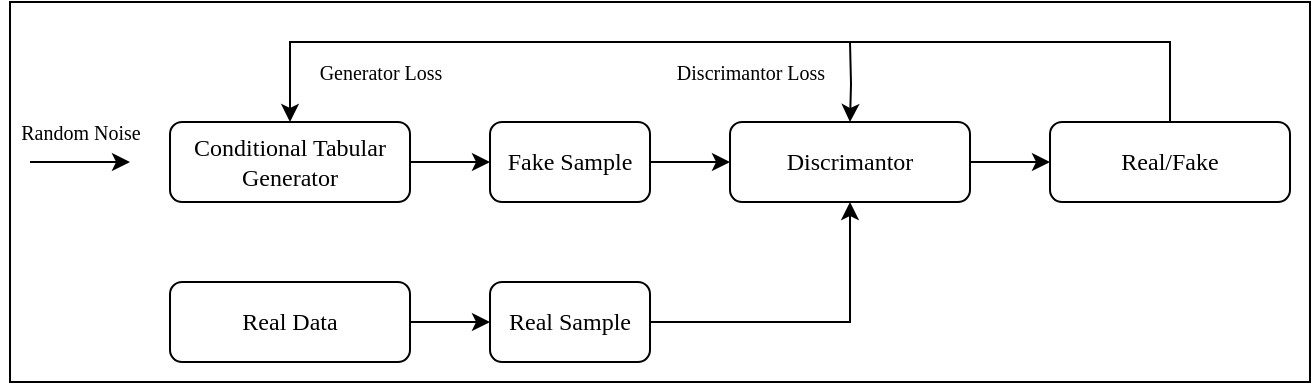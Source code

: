 <mxfile version="26.2.12">
  <diagram name="Page-1" id="ruMHbyUwUrJpFppGkPAT">
    <mxGraphModel grid="1" page="1" gridSize="10" guides="1" tooltips="1" connect="1" arrows="1" fold="1" pageScale="1" pageWidth="1100" pageHeight="850" math="0" shadow="0">
      <root>
        <mxCell id="0" />
        <mxCell id="1" parent="0" />
        <mxCell id="sT1aTnAqG-pdI71WQenC-19" value="" style="rounded=0;whiteSpace=wrap;html=1;" vertex="1" parent="1">
          <mxGeometry x="200" y="100" width="650" height="190" as="geometry" />
        </mxCell>
        <mxCell id="sT1aTnAqG-pdI71WQenC-12" value="" style="edgeStyle=orthogonalEdgeStyle;rounded=0;orthogonalLoop=1;jettySize=auto;html=1;fontFamily=Times New Roman;" edge="1" parent="1" source="sT1aTnAqG-pdI71WQenC-1" target="sT1aTnAqG-pdI71WQenC-6">
          <mxGeometry relative="1" as="geometry" />
        </mxCell>
        <mxCell id="sT1aTnAqG-pdI71WQenC-1" value="Conditional Tabular&lt;div&gt;Generator&lt;/div&gt;" style="rounded=1;whiteSpace=wrap;html=1;fontFamily=Times New Roman;" vertex="1" parent="1">
          <mxGeometry x="280" y="160" width="120" height="40" as="geometry" />
        </mxCell>
        <mxCell id="sT1aTnAqG-pdI71WQenC-3" value="&lt;font style=&quot;font-size: 10px;&quot;&gt;Random Noise&lt;/font&gt;" style="text;html=1;align=center;verticalAlign=middle;resizable=0;points=[];autosize=1;strokeColor=none;fillColor=none;fontFamily=Times New Roman;" vertex="1" parent="1">
          <mxGeometry x="195" y="150" width="80" height="30" as="geometry" />
        </mxCell>
        <mxCell id="sT1aTnAqG-pdI71WQenC-4" value="&lt;font style=&quot;font-size: 10px;&quot;&gt;Generator Loss&lt;/font&gt;" style="text;html=1;align=center;verticalAlign=middle;resizable=0;points=[];autosize=1;strokeColor=none;fillColor=none;fontFamily=Times New Roman;" vertex="1" parent="1">
          <mxGeometry x="345" y="120" width="80" height="30" as="geometry" />
        </mxCell>
        <mxCell id="sT1aTnAqG-pdI71WQenC-5" value="&lt;font style=&quot;font-size: 10px;&quot;&gt;Discrimantor Loss&lt;/font&gt;" style="text;html=1;align=center;verticalAlign=middle;resizable=0;points=[];autosize=1;strokeColor=none;fillColor=none;fontFamily=Times New Roman;" vertex="1" parent="1">
          <mxGeometry x="520" y="120" width="100" height="30" as="geometry" />
        </mxCell>
        <mxCell id="sT1aTnAqG-pdI71WQenC-13" value="" style="edgeStyle=orthogonalEdgeStyle;rounded=0;orthogonalLoop=1;jettySize=auto;html=1;fontFamily=Times New Roman;" edge="1" parent="1" source="sT1aTnAqG-pdI71WQenC-6" target="sT1aTnAqG-pdI71WQenC-9">
          <mxGeometry relative="1" as="geometry" />
        </mxCell>
        <mxCell id="sT1aTnAqG-pdI71WQenC-6" value="Fake Sample" style="rounded=1;whiteSpace=wrap;html=1;fontFamily=Times New Roman;" vertex="1" parent="1">
          <mxGeometry x="440" y="160" width="80" height="40" as="geometry" />
        </mxCell>
        <mxCell id="sT1aTnAqG-pdI71WQenC-16" style="edgeStyle=orthogonalEdgeStyle;rounded=0;orthogonalLoop=1;jettySize=auto;html=1;entryX=0.5;entryY=1;entryDx=0;entryDy=0;fontFamily=Times New Roman;" edge="1" parent="1" source="sT1aTnAqG-pdI71WQenC-7" target="sT1aTnAqG-pdI71WQenC-9">
          <mxGeometry relative="1" as="geometry" />
        </mxCell>
        <mxCell id="sT1aTnAqG-pdI71WQenC-7" value="Real Sample" style="rounded=1;whiteSpace=wrap;html=1;fontFamily=Times New Roman;" vertex="1" parent="1">
          <mxGeometry x="440" y="240" width="80" height="40" as="geometry" />
        </mxCell>
        <mxCell id="sT1aTnAqG-pdI71WQenC-15" value="" style="edgeStyle=orthogonalEdgeStyle;rounded=0;orthogonalLoop=1;jettySize=auto;html=1;fontFamily=Times New Roman;" edge="1" parent="1" source="sT1aTnAqG-pdI71WQenC-8" target="sT1aTnAqG-pdI71WQenC-7">
          <mxGeometry relative="1" as="geometry" />
        </mxCell>
        <mxCell id="sT1aTnAqG-pdI71WQenC-8" value="Real Data" style="rounded=1;whiteSpace=wrap;html=1;fontFamily=Times New Roman;" vertex="1" parent="1">
          <mxGeometry x="280" y="240" width="120" height="40" as="geometry" />
        </mxCell>
        <mxCell id="sT1aTnAqG-pdI71WQenC-14" value="" style="edgeStyle=orthogonalEdgeStyle;rounded=0;orthogonalLoop=1;jettySize=auto;html=1;fontFamily=Times New Roman;" edge="1" parent="1" source="sT1aTnAqG-pdI71WQenC-9" target="sT1aTnAqG-pdI71WQenC-10">
          <mxGeometry relative="1" as="geometry" />
        </mxCell>
        <mxCell id="sT1aTnAqG-pdI71WQenC-18" style="edgeStyle=orthogonalEdgeStyle;rounded=0;orthogonalLoop=1;jettySize=auto;html=1;exitX=0.5;exitY=0;exitDx=0;exitDy=0;entryX=0.5;entryY=0;entryDx=0;entryDy=0;fontFamily=Times New Roman;" edge="1" parent="1" target="sT1aTnAqG-pdI71WQenC-9">
          <mxGeometry relative="1" as="geometry">
            <mxPoint x="620" y="120" as="sourcePoint" />
          </mxGeometry>
        </mxCell>
        <mxCell id="sT1aTnAqG-pdI71WQenC-9" value="Discrimantor" style="rounded=1;whiteSpace=wrap;html=1;fontFamily=Times New Roman;" vertex="1" parent="1">
          <mxGeometry x="560" y="160" width="120" height="40" as="geometry" />
        </mxCell>
        <mxCell id="sT1aTnAqG-pdI71WQenC-17" style="edgeStyle=orthogonalEdgeStyle;rounded=0;orthogonalLoop=1;jettySize=auto;html=1;entryX=0.5;entryY=0;entryDx=0;entryDy=0;fontFamily=Times New Roman;" edge="1" parent="1" source="sT1aTnAqG-pdI71WQenC-10" target="sT1aTnAqG-pdI71WQenC-1">
          <mxGeometry relative="1" as="geometry">
            <Array as="points">
              <mxPoint x="780" y="120" />
              <mxPoint x="340" y="120" />
            </Array>
          </mxGeometry>
        </mxCell>
        <mxCell id="sT1aTnAqG-pdI71WQenC-10" value="Real/Fake" style="rounded=1;whiteSpace=wrap;html=1;fontFamily=Times New Roman;" vertex="1" parent="1">
          <mxGeometry x="720" y="160" width="120" height="40" as="geometry" />
        </mxCell>
        <mxCell id="sT1aTnAqG-pdI71WQenC-11" value="" style="endArrow=classic;html=1;rounded=0;fontFamily=Times New Roman;" edge="1" parent="1">
          <mxGeometry width="50" height="50" relative="1" as="geometry">
            <mxPoint x="210" y="180" as="sourcePoint" />
            <mxPoint x="260" y="180" as="targetPoint" />
          </mxGeometry>
        </mxCell>
      </root>
    </mxGraphModel>
  </diagram>
</mxfile>
